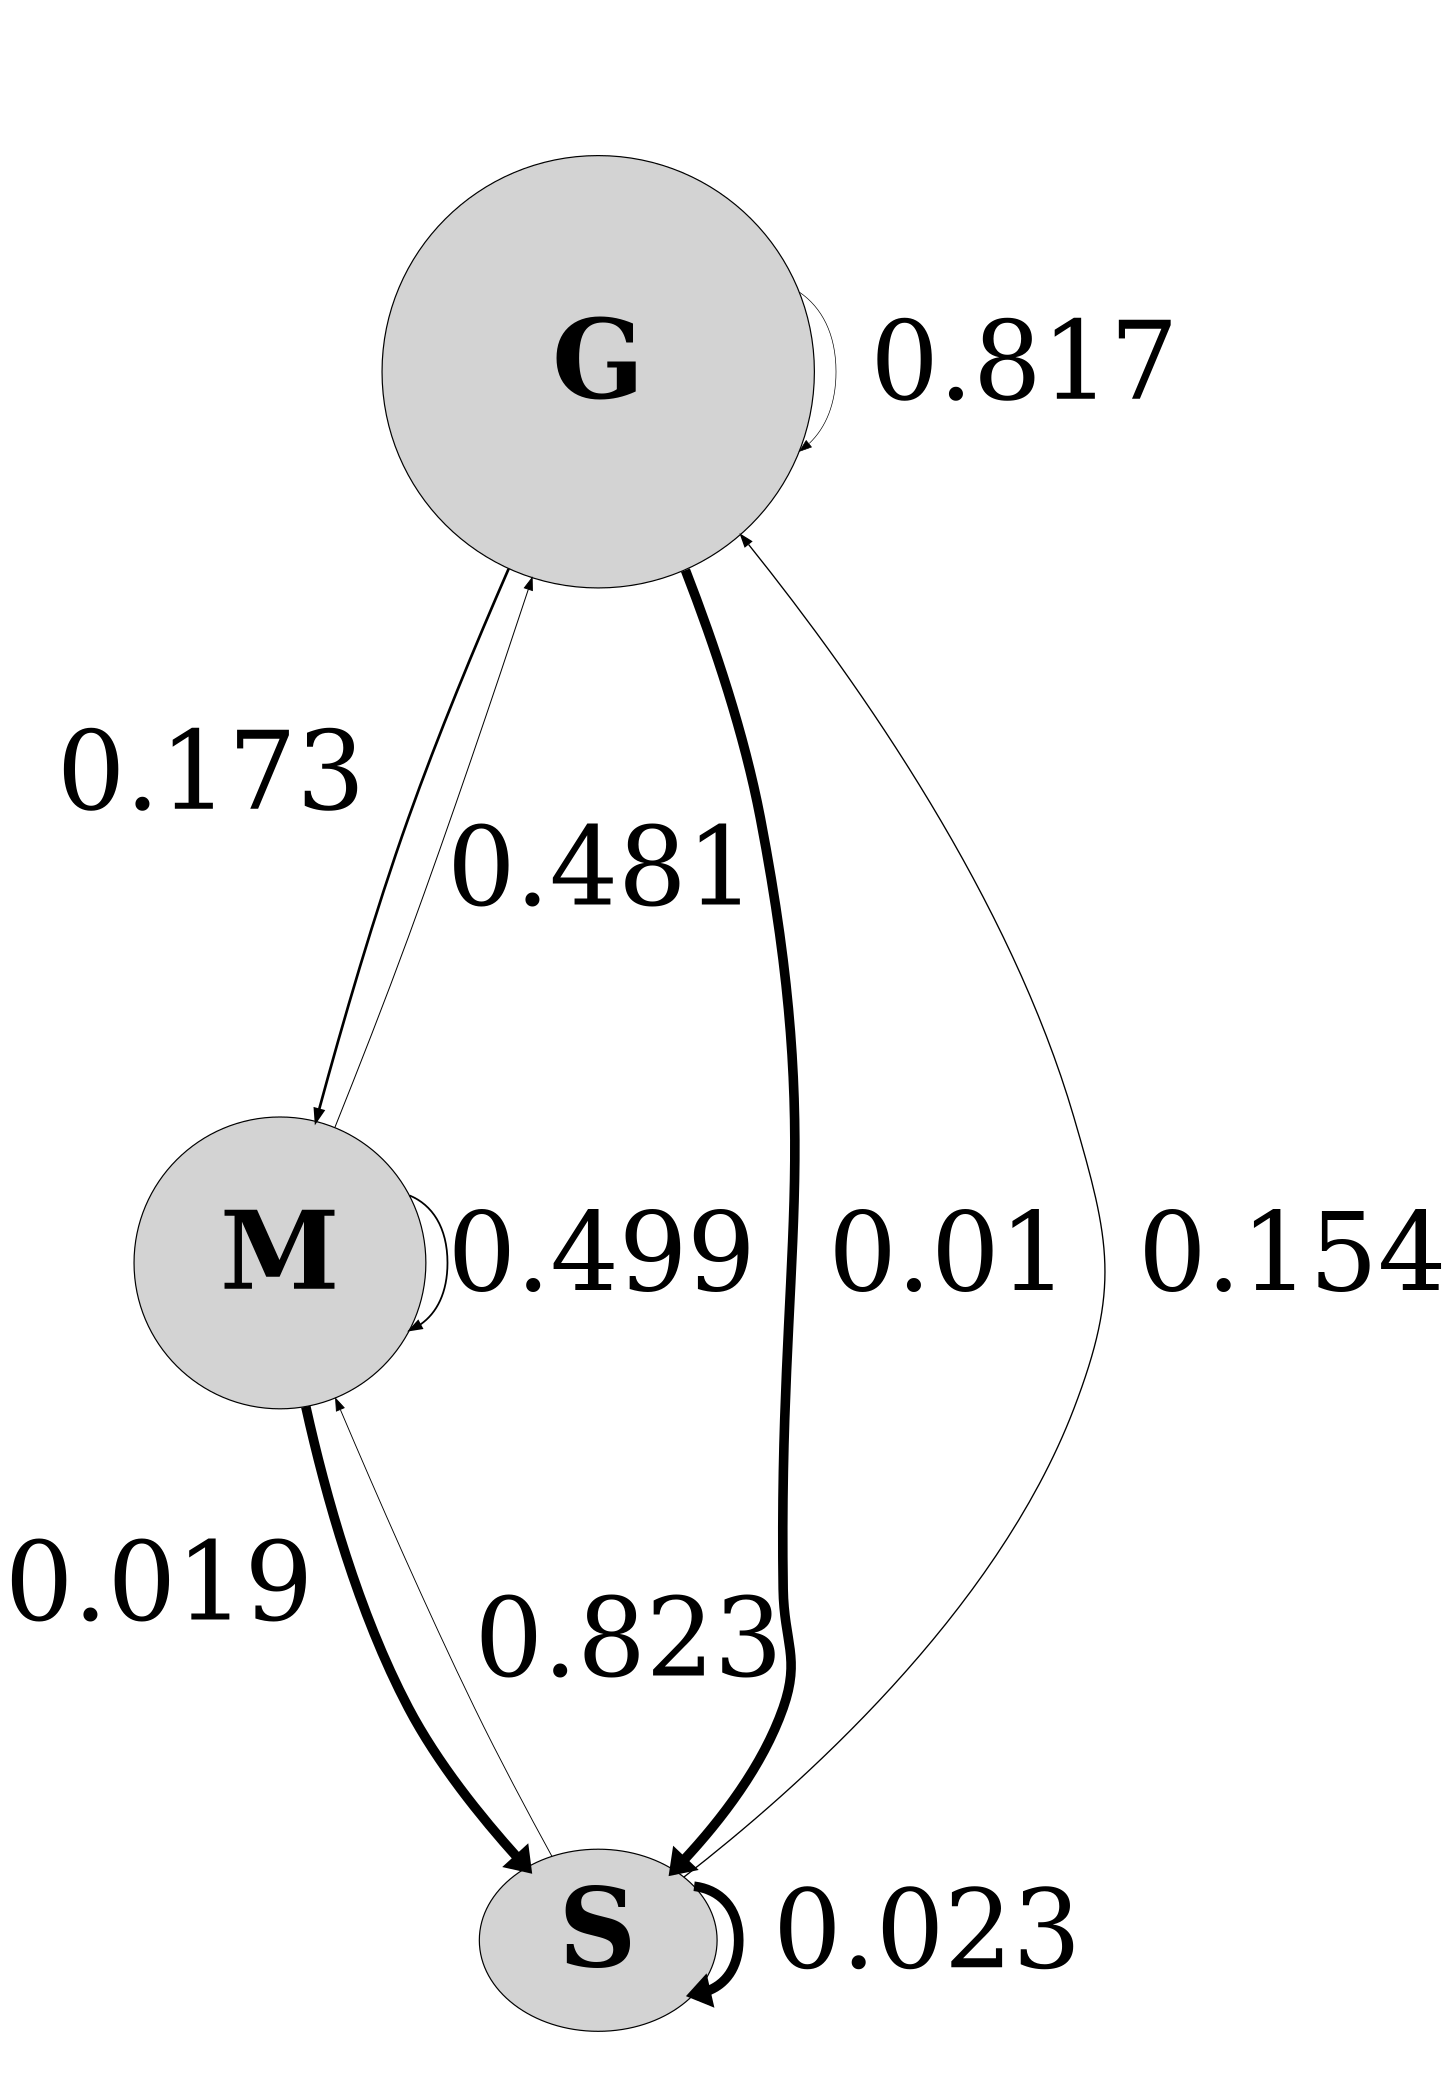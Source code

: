 digraph {
G -> G [label=" 0.817", fontsize="90", penwidth="0.5572"];
G -> M[xlabel="0.173 ", fontsize="90", penwidth="2.2260000000000004"];
G -> S [label=" 0.01", fontsize="90", penwidth="8"];
G [width="5", height="5", fontsize="90", style="filled", fillcolor="lightgrey", label=< <B>G</B> >];
M -> G [label="0.481", fontsize="90", penwidth="0.8420000000000001"];
M -> M [label="0.499", fontsize="90", penwidth="1.486"];
M -> S [xlabel="0.019  ", fontsize="90", penwidth="8"];
M [width="3.375", height="3.375", fontsize="90", style="filled", fillcolor="lightgrey", label=< <B>M</B> >];
S -> G [label=" 0.154", fontsize="90", penwidth="1.1188"];
S -> M [label="0.823", fontsize="90", penwidth="0.76"];
S -> S [label=" 0.023", fontsize="90", penwidth="8"];
S [width="1.28", height="1.28", fontsize="90", style="filled", fillcolor="lightgrey", label=< <B>S</B> >];
size="14,14"
ratio="2"}